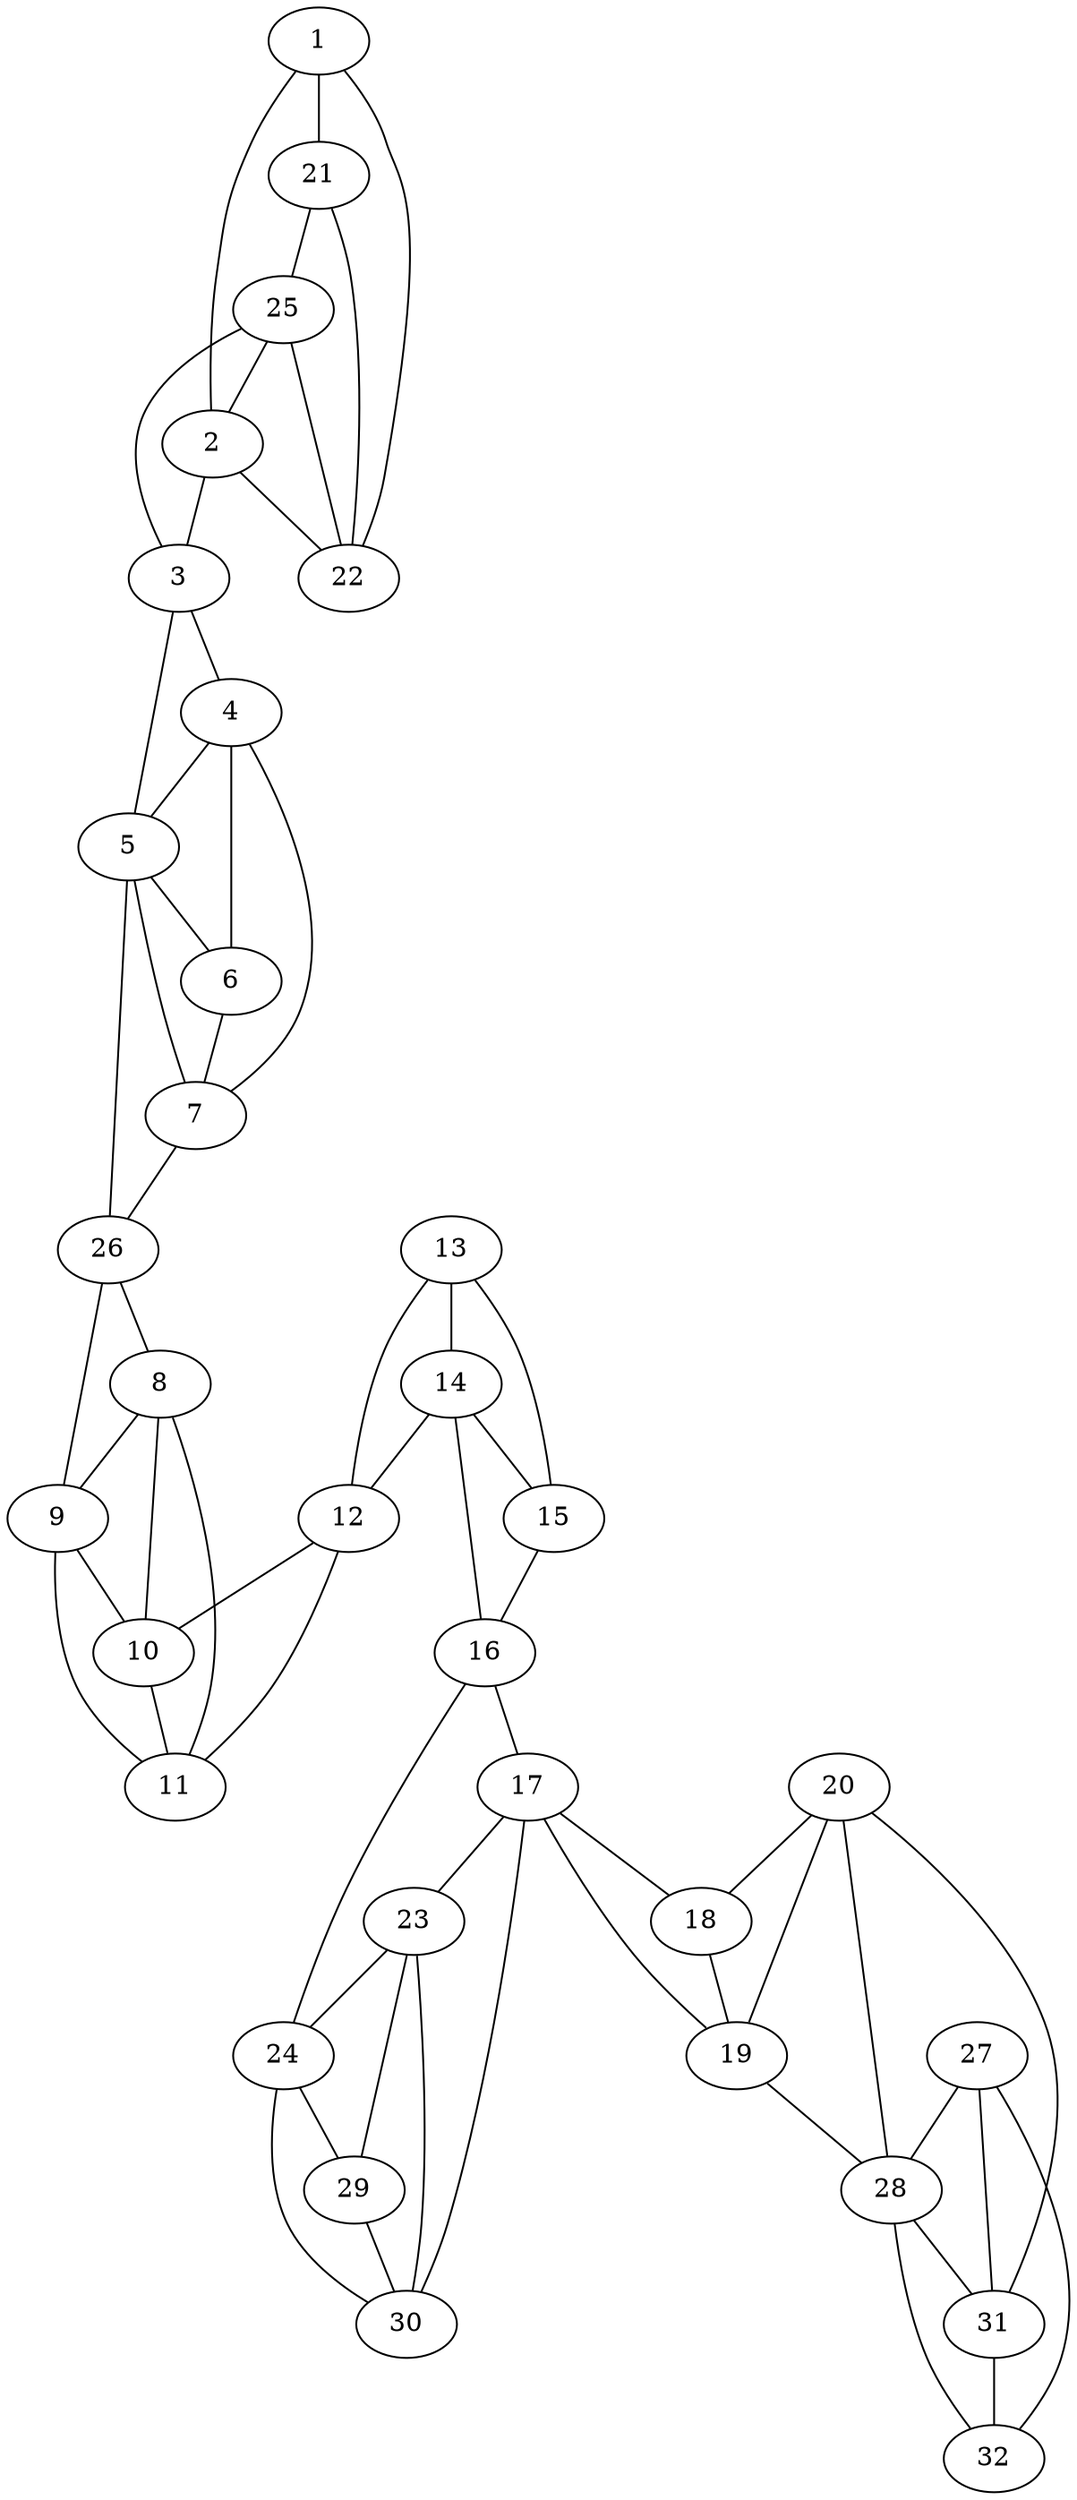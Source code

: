graph pdb1f24 {
	1	 [aaLength=10,
		sequence=EFAKLRATNP,
		type=0];
	2	 [aaLength=11,
		sequence=HKDVCFVATSE,
		type=0];
	1 -- 2	 [distance0="31.89012",
		frequency=1,
		type0=1];
	21	 [aaLength=5,
		sequence=SQVKL,
		type=1];
	1 -- 21	 [distance0="34.09843",
		frequency=1,
		type0=2];
	22	 [aaLength=5,
		sequence=AWLVT,
		type=1];
	1 -- 22	 [distance0="38.50589",
		frequency=1,
		type0=3];
	3	 [aaLength=8,
		sequence=ASGKQAAK,
		type=0];
	2 -- 3	 [distance0="33.09091",
		frequency=1,
		type0=2];
	2 -- 22	 [distance0="37.666",
		frequency=1,
		type0=3];
	4	 [aaLength=5,
		sequence=FVDMD,
		type=0];
	3 -- 4	 [distance0="18.22114",
		distance1="4.0",
		frequency=2,
		type0=1,
		type1=4];
	5	 [aaLength=11,
		sequence=EHMHQRSMVEP,
		type=0];
	3 -- 5	 [distance0="28.88521",
		frequency=1,
		type0=2];
	4 -- 5	 [distance0="10.84864",
		distance1="2.0",
		frequency=2,
		type0=1,
		type1=4];
	6	 [aaLength=3,
		sequence=TFT,
		type=0];
	4 -- 6	 [distance0="23.91612",
		frequency=1,
		type0=3];
	5 -- 6	 [distance0="13.95779",
		distance1="0.0",
		frequency=2,
		type0=2,
		type1=5];
	7	 [aaLength=27,
		sequence=PEAVKNLQPYIQRTVDDLLEQMKQKGC,
		type=0];
	6 -- 7	 [distance0="12.15357",
		distance1="0.0",
		frequency=2,
		type0=1,
		type1=5];
	7 -- 4	 [distance0="31.05213",
		frequency=1,
		type0=3];
	7 -- 5	 [distance0="23.34025",
		frequency=1,
		type0=2];
	26	 [aaLength=2,
		sequence=DL,
		type=1];
	7 -- 26	 [distance0="5.0",
		frequency=1,
		type0=4];
	8	 [aaLength=5,
		sequence=VKEFA,
		type=0];
	10	 [aaLength=3,
		sequence=FND,
		type=0];
	8 -- 10	 [distance0="24.87769",
		frequency=1,
		type0=3];
	11	 [aaLength=14,
		sequence=LEYLTQQNAIRTNG,
		type=0];
	8 -- 11	 [distance0="23.04818",
		frequency=1,
		type0=2];
	9	 [aaLength=13,
		sequence=PVPSYIIYTLLGV,
		type=0];
	8 -- 9	 [distance0="15.02227",
		distance1="1.0",
		frequency=2,
		type0=1,
		type1=4];
	9 -- 10	 [distance0="17.12064",
		distance1="1.0",
		frequency=2,
		type0=2,
		type1=4];
	9 -- 11	 [distance0="22.00399",
		frequency=1,
		type0=3];
	10 -- 11	 [distance0="14.29979",
		distance1="0.0",
		frequency=2,
		type0=1,
		type1=5];
	12	 [aaLength=26,
		sequence=AREASAANQELLDYLAILVEQRLVEP,
		type=0];
	12 -- 10	 [distance0="24.04119",
		frequency=1,
		type0=2];
	12 -- 11	 [distance0="18.03532",
		frequency=1,
		type0=1];
	13	 [aaLength=10,
		sequence=IISKLCTEQV,
		type=0];
	14	 [aaLength=34,
		sequence=KSDAVQIAFLLLVAGNAAMVNMIALGVATLAQHP,
		type=0];
	13 -- 14	 [distance0="23.03384",
		distance1="6.0",
		frequency=2,
		type0=1,
		type1=4];
	13 -- 12	 [distance0="34.14915",
		frequency=1,
		type0=2];
	15	 [aaLength=11,
		sequence=PDQLAQLKANP,
		type=0];
	13 -- 15	 [distance0="51.05446",
		frequency=1,
		type0=3];
	14 -- 12	 [distance0="45.44601",
		frequency=1,
		type0=3];
	14 -- 15	 [distance0="33.24537",
		distance1="0.0",
		frequency=2,
		type0=2,
		type1=5];
	16	 [aaLength=13,
		sequence=APQFVEELCRYHT,
		type=0];
	15 -- 16	 [distance0="15.88464",
		distance1="2.0",
		frequency=2,
		type0=1,
		type1=4];
	16 -- 14	 [distance0="47.74802",
		frequency=1,
		type0=3];
	17	 [aaLength=6,
		sequence=NQSANR,
		type=0];
	16 -- 17	 [distance0="44.69838",
		frequency=1,
		type0=2];
	24	 [aaLength=4,
		sequence=RTAK,
		type=1];
	16 -- 24	 [distance0="7.0",
		frequency=1,
		type0=4];
	18	 [aaLength=5,
		sequence=GDHRC,
		type=0];
	17 -- 18	 [distance0="35.7225",
		distance1="27.0",
		frequency=2,
		type0=1,
		type1=4];
	23	 [aaLength=4,
		sequence=IIAS,
		type=1];
	17 -- 23	 [distance0="42.44423",
		frequency=1,
		type0=2];
	30	 [aaLength=3,
		sequence=LVR,
		type=1];
	17 -- 30	 [distance0="43.66363",
		frequency=1,
		type0=3];
	19	 [aaLength=20,
		sequence=EHLAKAELTTVFSTLYQKFP,
		type=0];
	18 -- 19	 [distance0="16.4525",
		distance1="2.0",
		frequency=2,
		type0=1,
		type1=4];
	19 -- 17	 [distance0="44.64748",
		frequency=1,
		type0=3];
	28	 [aaLength=2,
		sequence=VA,
		type=1];
	19 -- 28	 [distance0="3.0",
		frequency=1,
		type0=4];
	20	 [aaLength=5,
		sequence=LGKIN,
		type=0];
	20 -- 18	 [distance0="44.4688",
		frequency=1,
		type0=2];
	20 -- 19	 [distance0="36.78024",
		frequency=1,
		type0=1];
	20 -- 28	 [distance0="55.95889",
		frequency=1,
		type0=3];
	31	 [aaLength=2,
		sequence=YT,
		type=1];
	20 -- 31	 [distance0="0.0",
		frequency=1,
		type0=5];
	21 -- 22	 [distance0="10.0",
		distance1="5.0",
		frequency=2,
		type0=1,
		type1=4];
	25	 [aaLength=2,
		sequence=SK,
		type=1];
	21 -- 25	 [distance0="29.0",
		frequency=1,
		type0=2];
	23 -- 24	 [distance0="19.0",
		frequency=1,
		type0=3];
	29	 [aaLength=3,
		sequence=MIG,
		type=1];
	23 -- 29	 [distance0="12.0",
		frequency=1,
		type0=2];
	23 -- 30	 [distance0="7.0",
		frequency=1,
		type0=1];
	24 -- 29	 [distance0="7.0",
		distance1="3.0",
		frequency=2,
		type0=1,
		type1=4];
	24 -- 30	 [distance0="12.0",
		frequency=1,
		type0=2];
	25 -- 2	 [distance0="39.39198",
		frequency=1,
		type0=3];
	25 -- 3	 [distance0="11.0",
		frequency=1,
		type0=4];
	25 -- 22	 [distance0="19.0",
		frequency=1,
		type0=1];
	26 -- 8	 [distance0="68.28505",
		distance1="0.0",
		frequency=2,
		type0=2,
		type1=5];
	26 -- 5	 [distance0="71.05533",
		frequency=1,
		type0=3];
	26 -- 9	 [distance0="67.35123",
		frequency=1,
		type0=1];
	27	 [aaLength=3,
		sequence=VIF,
		type=1];
	27 -- 28	 [distance0="23.0",
		frequency=1,
		type0=3];
	27 -- 31	 [distance0="14.0",
		frequency=1,
		type0=2];
	32	 [aaLength=3,
		sequence=VDL,
		type=1];
	27 -- 32	 [distance0="4.0",
		frequency=1,
		type0=1];
	28 -- 31	 [distance0="9.0",
		frequency=1,
		type0=1];
	28 -- 32	 [distance0="19.0",
		frequency=1,
		type0=2];
	29 -- 30	 [distance0="5.0",
		distance1="2.0",
		frequency=2,
		type0=1,
		type1=4];
	31 -- 32	 [distance0="10.0",
		distance1="8.0",
		frequency=2,
		type0=2,
		type1=4];
}
